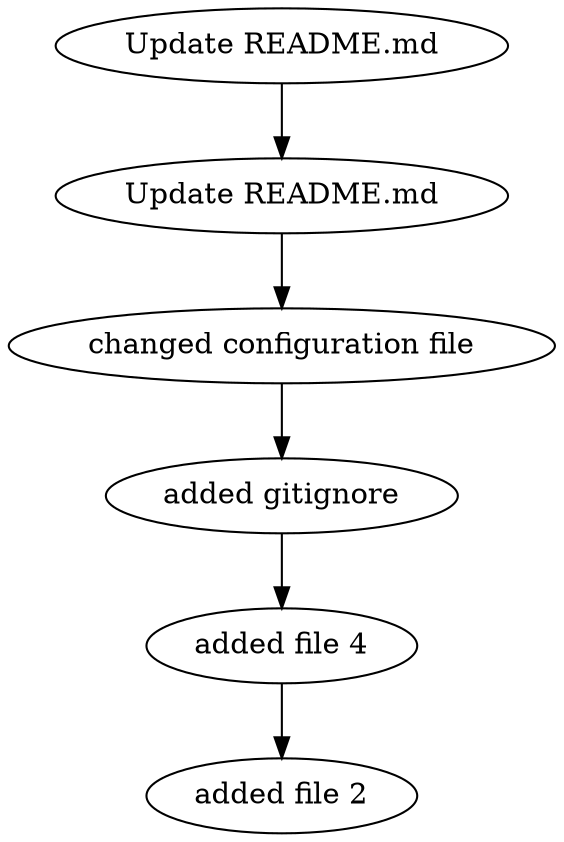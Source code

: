 // Commit Dependency Graph
digraph {
	"31f8045698b330aa2ac0362ba37391ff7d05b1d3" [label="changed configuration file
"]
	b623e0b02b95e9cf0e45d825f91eb24af71c03ac -> b218f5636773eb4f00b9d346305c1df3fdd5435b
	"62696c1edcc2e6082fdda6194b525769009c34d8" [label="Update README.md
"]
	"136fd70fdf9a9fa5b06964f90d7005742495851d" [label="Update README.md
"]
	b218f5636773eb4f00b9d346305c1df3fdd5435b -> "73f64119558eccf31d54bf82708b94eb36e66ba4"
	"136fd70fdf9a9fa5b06964f90d7005742495851d" -> "62696c1edcc2e6082fdda6194b525769009c34d8"
	"62696c1edcc2e6082fdda6194b525769009c34d8" -> "31f8045698b330aa2ac0362ba37391ff7d05b1d3"
	"73f64119558eccf31d54bf82708b94eb36e66ba4" [label="added file 2
"]
	b623e0b02b95e9cf0e45d825f91eb24af71c03ac [label="added gitignore
"]
	"31f8045698b330aa2ac0362ba37391ff7d05b1d3" -> b623e0b02b95e9cf0e45d825f91eb24af71c03ac
	b218f5636773eb4f00b9d346305c1df3fdd5435b [label="added file 4
"]
}
